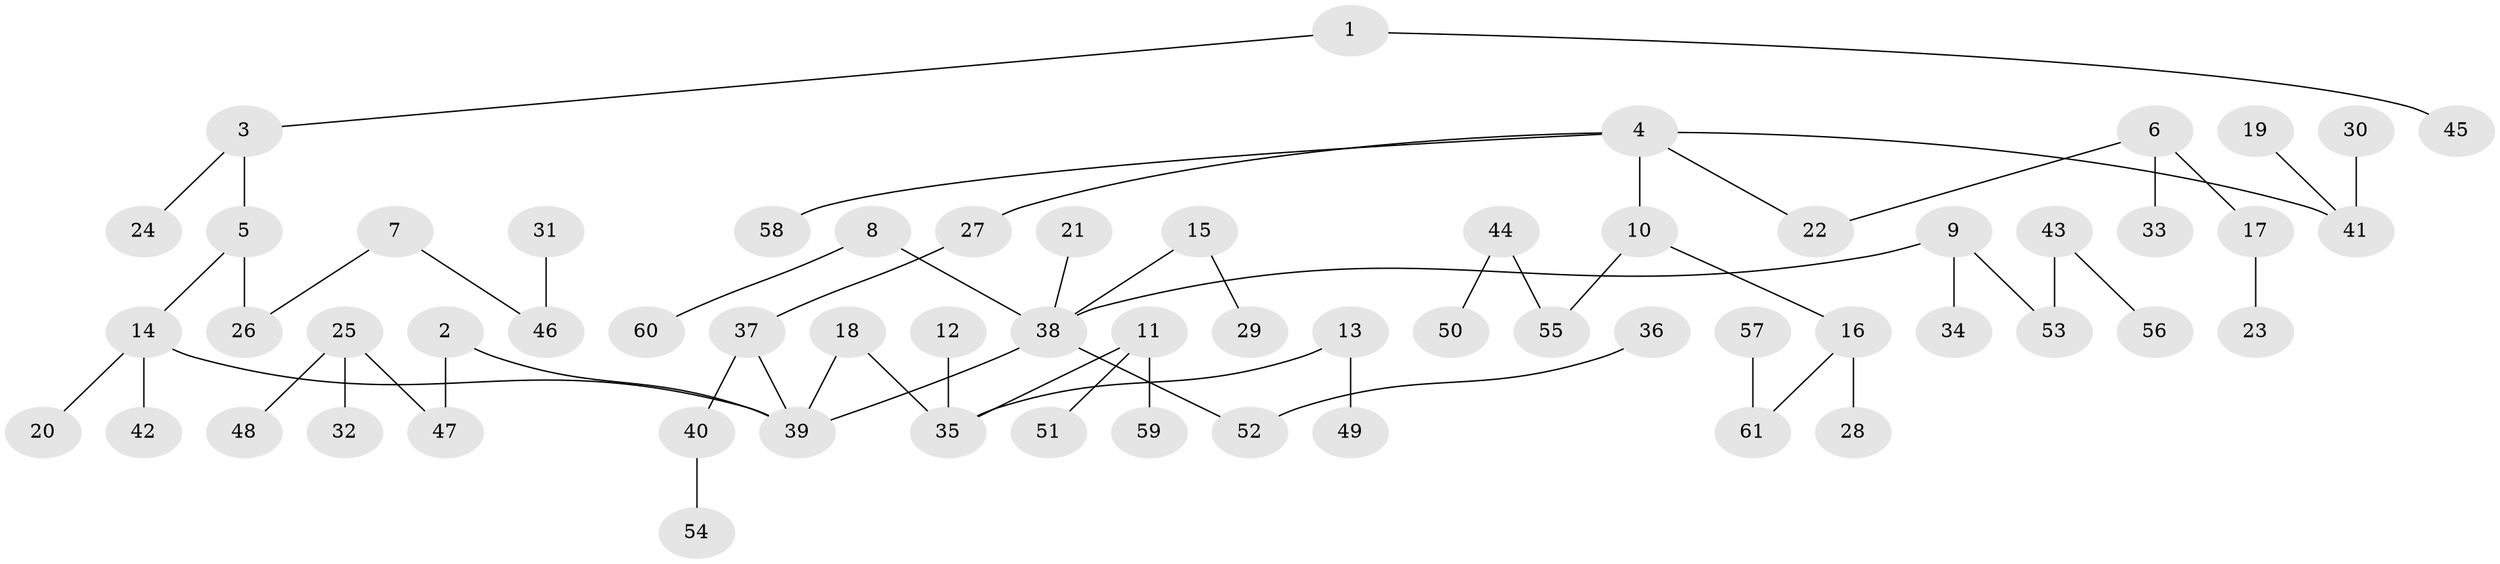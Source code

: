 // original degree distribution, {4: 0.09016393442622951, 6: 0.01639344262295082, 3: 0.13934426229508196, 1: 0.5, 2: 0.22131147540983606, 5: 0.03278688524590164}
// Generated by graph-tools (version 1.1) at 2025/02/03/09/25 03:02:25]
// undirected, 61 vertices, 60 edges
graph export_dot {
graph [start="1"]
  node [color=gray90,style=filled];
  1;
  2;
  3;
  4;
  5;
  6;
  7;
  8;
  9;
  10;
  11;
  12;
  13;
  14;
  15;
  16;
  17;
  18;
  19;
  20;
  21;
  22;
  23;
  24;
  25;
  26;
  27;
  28;
  29;
  30;
  31;
  32;
  33;
  34;
  35;
  36;
  37;
  38;
  39;
  40;
  41;
  42;
  43;
  44;
  45;
  46;
  47;
  48;
  49;
  50;
  51;
  52;
  53;
  54;
  55;
  56;
  57;
  58;
  59;
  60;
  61;
  1 -- 3 [weight=1.0];
  1 -- 45 [weight=1.0];
  2 -- 39 [weight=1.0];
  2 -- 47 [weight=1.0];
  3 -- 5 [weight=1.0];
  3 -- 24 [weight=1.0];
  4 -- 10 [weight=1.0];
  4 -- 22 [weight=1.0];
  4 -- 27 [weight=1.0];
  4 -- 41 [weight=1.0];
  4 -- 58 [weight=1.0];
  5 -- 14 [weight=1.0];
  5 -- 26 [weight=1.0];
  6 -- 17 [weight=1.0];
  6 -- 22 [weight=1.0];
  6 -- 33 [weight=1.0];
  7 -- 26 [weight=1.0];
  7 -- 46 [weight=1.0];
  8 -- 38 [weight=1.0];
  8 -- 60 [weight=1.0];
  9 -- 34 [weight=1.0];
  9 -- 38 [weight=1.0];
  9 -- 53 [weight=1.0];
  10 -- 16 [weight=1.0];
  10 -- 55 [weight=1.0];
  11 -- 35 [weight=1.0];
  11 -- 51 [weight=1.0];
  11 -- 59 [weight=1.0];
  12 -- 35 [weight=1.0];
  13 -- 35 [weight=1.0];
  13 -- 49 [weight=1.0];
  14 -- 20 [weight=1.0];
  14 -- 39 [weight=1.0];
  14 -- 42 [weight=1.0];
  15 -- 29 [weight=1.0];
  15 -- 38 [weight=1.0];
  16 -- 28 [weight=1.0];
  16 -- 61 [weight=1.0];
  17 -- 23 [weight=1.0];
  18 -- 35 [weight=1.0];
  18 -- 39 [weight=1.0];
  19 -- 41 [weight=1.0];
  21 -- 38 [weight=1.0];
  25 -- 32 [weight=1.0];
  25 -- 47 [weight=1.0];
  25 -- 48 [weight=1.0];
  27 -- 37 [weight=1.0];
  30 -- 41 [weight=1.0];
  31 -- 46 [weight=1.0];
  36 -- 52 [weight=1.0];
  37 -- 39 [weight=1.0];
  37 -- 40 [weight=1.0];
  38 -- 39 [weight=1.0];
  38 -- 52 [weight=1.0];
  40 -- 54 [weight=1.0];
  43 -- 53 [weight=1.0];
  43 -- 56 [weight=1.0];
  44 -- 50 [weight=1.0];
  44 -- 55 [weight=1.0];
  57 -- 61 [weight=1.0];
}
